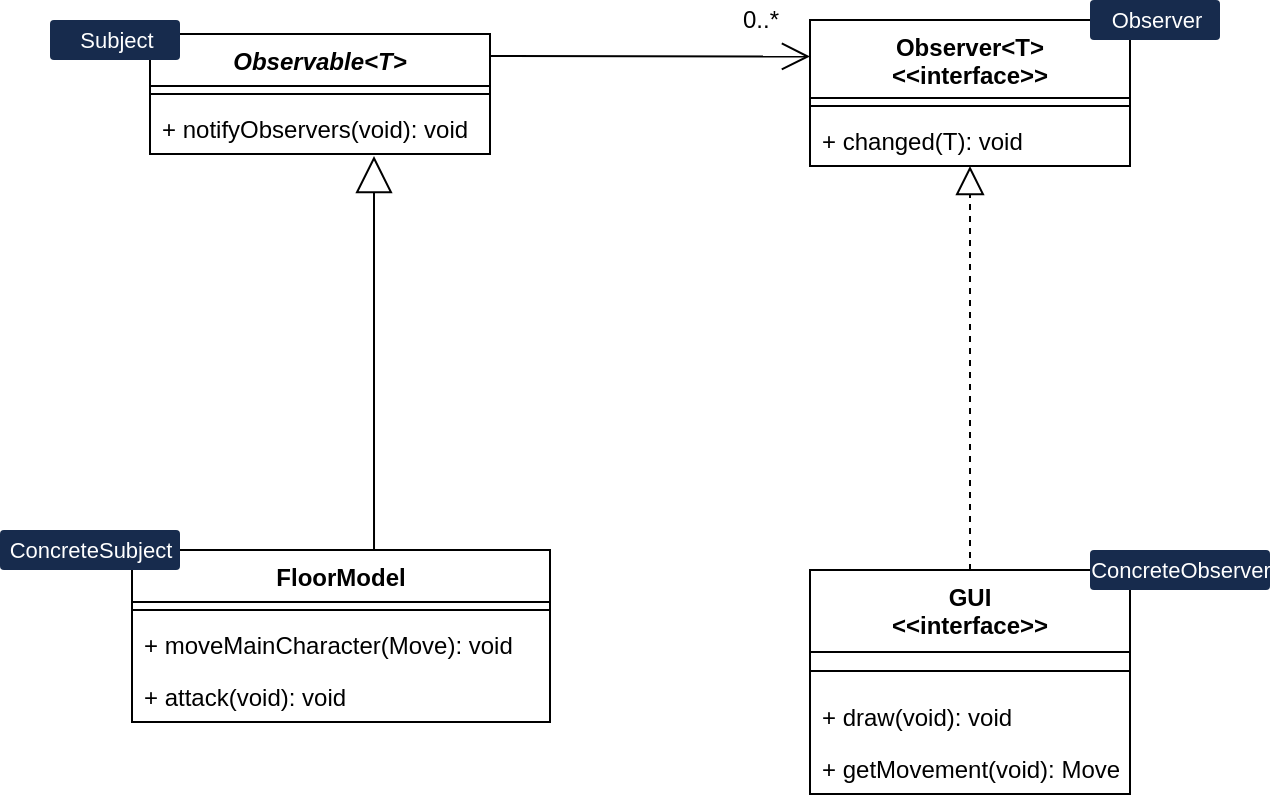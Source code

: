 <mxfile version="13.0.2" type="device"><diagram id="GNPSX96F40ZpwrbsqkOm" name="Page-1"><mxGraphModel dx="281" dy="457" grid="1" gridSize="10" guides="1" tooltips="1" connect="1" arrows="1" fold="1" page="1" pageScale="1" pageWidth="827" pageHeight="1169" math="0" shadow="0"><root><mxCell id="0"/><mxCell id="1" parent="0"/><mxCell id="YowKg-PpDjP37J7e65WC-39" value="" style="endArrow=block;endSize=16;endFill=0;html=1;exitX=0.579;exitY=0;exitDx=0;exitDy=0;exitPerimeter=0;" edge="1" parent="1" source="YowKg-PpDjP37J7e65WC-35"><mxGeometry x="0.125" y="60" width="160" relative="1" as="geometry"><mxPoint x="1282" y="840" as="sourcePoint"/><mxPoint x="1282" y="653" as="targetPoint"/><mxPoint as="offset"/></mxGeometry></mxCell><mxCell id="YowKg-PpDjP37J7e65WC-40" value="" style="endArrow=open;endFill=1;endSize=12;html=1;entryX=0;entryY=0.25;entryDx=0;entryDy=0;" edge="1" parent="1" target="YowKg-PpDjP37J7e65WC-47"><mxGeometry width="160" relative="1" as="geometry"><mxPoint x="1340" y="603" as="sourcePoint"/><mxPoint x="1497" y="611" as="targetPoint"/></mxGeometry></mxCell><mxCell id="YowKg-PpDjP37J7e65WC-42" value="" style="endArrow=block;dashed=1;endFill=0;endSize=12;html=1;entryX=0.5;entryY=1;entryDx=0;entryDy=0;exitX=0.5;exitY=0;exitDx=0;exitDy=0;" edge="1" parent="1" source="YowKg-PpDjP37J7e65WC-29" target="YowKg-PpDjP37J7e65WC-47"><mxGeometry width="160" relative="1" as="geometry"><mxPoint x="1120" y="700" as="sourcePoint"/><mxPoint x="1280" y="700" as="targetPoint"/></mxGeometry></mxCell><mxCell id="YowKg-PpDjP37J7e65WC-47" value="Observer&lt;T&gt;&#xA;&lt;&lt;interface&gt;&gt;" style="swimlane;fontStyle=1;align=center;verticalAlign=top;childLayout=stackLayout;horizontal=1;startSize=39;horizontalStack=0;resizeParent=1;resizeParentMax=0;resizeLast=0;collapsible=1;marginBottom=0;" vertex="1" parent="1"><mxGeometry x="1500" y="585" width="160" height="73" as="geometry"/></mxCell><mxCell id="YowKg-PpDjP37J7e65WC-49" value="" style="line;strokeWidth=1;fillColor=none;align=left;verticalAlign=middle;spacingTop=-1;spacingLeft=3;spacingRight=3;rotatable=0;labelPosition=right;points=[];portConstraint=eastwest;" vertex="1" parent="YowKg-PpDjP37J7e65WC-47"><mxGeometry y="39" width="160" height="8" as="geometry"/></mxCell><mxCell id="YowKg-PpDjP37J7e65WC-50" value="+ changed(T): void" style="text;strokeColor=none;fillColor=none;align=left;verticalAlign=top;spacingLeft=4;spacingRight=4;overflow=hidden;rotatable=0;points=[[0,0.5],[1,0.5]];portConstraint=eastwest;" vertex="1" parent="YowKg-PpDjP37J7e65WC-47"><mxGeometry y="47" width="160" height="26" as="geometry"/></mxCell><mxCell id="YowKg-PpDjP37J7e65WC-44" value="Observable&lt;T&gt;" style="swimlane;fontStyle=3;align=center;verticalAlign=top;childLayout=stackLayout;horizontal=1;startSize=26;horizontalStack=0;resizeParent=1;resizeParentMax=0;resizeLast=0;collapsible=1;marginBottom=0;" vertex="1" parent="1"><mxGeometry x="1170" y="592" width="170" height="60" as="geometry"/></mxCell><mxCell id="YowKg-PpDjP37J7e65WC-45" value="" style="line;strokeWidth=1;fillColor=none;align=left;verticalAlign=middle;spacingTop=-1;spacingLeft=3;spacingRight=3;rotatable=0;labelPosition=right;points=[];portConstraint=eastwest;" vertex="1" parent="YowKg-PpDjP37J7e65WC-44"><mxGeometry y="26" width="170" height="8" as="geometry"/></mxCell><mxCell id="YowKg-PpDjP37J7e65WC-46" value="+ notifyObservers(void): void" style="text;strokeColor=none;fillColor=none;align=left;verticalAlign=top;spacingLeft=4;spacingRight=4;overflow=hidden;rotatable=0;points=[[0,0.5],[1,0.5]];portConstraint=eastwest;" vertex="1" parent="YowKg-PpDjP37J7e65WC-44"><mxGeometry y="34" width="170" height="26" as="geometry"/></mxCell><mxCell id="YowKg-PpDjP37J7e65WC-35" value="FloorModel" style="swimlane;fontStyle=1;align=center;verticalAlign=top;childLayout=stackLayout;horizontal=1;startSize=26;horizontalStack=0;resizeParent=1;resizeParentMax=0;resizeLast=0;collapsible=1;marginBottom=0;" vertex="1" parent="1"><mxGeometry x="1161" y="850" width="209" height="86" as="geometry"/></mxCell><mxCell id="YowKg-PpDjP37J7e65WC-37" value="" style="line;strokeWidth=1;fillColor=none;align=left;verticalAlign=middle;spacingTop=-1;spacingLeft=3;spacingRight=3;rotatable=0;labelPosition=right;points=[];portConstraint=eastwest;" vertex="1" parent="YowKg-PpDjP37J7e65WC-35"><mxGeometry y="26" width="209" height="8" as="geometry"/></mxCell><mxCell id="YowKg-PpDjP37J7e65WC-38" value="+ moveMainCharacter(Move): void" style="text;strokeColor=none;fillColor=none;align=left;verticalAlign=top;spacingLeft=4;spacingRight=4;overflow=hidden;rotatable=0;points=[[0,0.5],[1,0.5]];portConstraint=eastwest;" vertex="1" parent="YowKg-PpDjP37J7e65WC-35"><mxGeometry y="34" width="209" height="26" as="geometry"/></mxCell><mxCell id="YowKg-PpDjP37J7e65WC-76" value="+ attack(void): void" style="text;strokeColor=none;fillColor=none;align=left;verticalAlign=top;spacingLeft=4;spacingRight=4;overflow=hidden;rotatable=0;points=[[0,0.5],[1,0.5]];portConstraint=eastwest;" vertex="1" parent="YowKg-PpDjP37J7e65WC-35"><mxGeometry y="60" width="209" height="26" as="geometry"/></mxCell><mxCell id="YowKg-PpDjP37J7e65WC-29" value="GUI&#xA;&lt;&lt;interface&gt;&gt;&#xA;" style="swimlane;fontStyle=1;align=center;verticalAlign=top;childLayout=stackLayout;horizontal=1;startSize=41;horizontalStack=0;resizeParent=1;resizeParentMax=0;resizeLast=0;collapsible=1;marginBottom=0;" vertex="1" parent="1"><mxGeometry x="1500" y="860" width="160" height="112" as="geometry"/></mxCell><mxCell id="YowKg-PpDjP37J7e65WC-30" value="" style="line;strokeWidth=1;fillColor=none;align=left;verticalAlign=middle;spacingTop=-1;spacingLeft=3;spacingRight=3;rotatable=0;labelPosition=right;points=[];portConstraint=eastwest;" vertex="1" parent="YowKg-PpDjP37J7e65WC-29"><mxGeometry y="41" width="160" height="19" as="geometry"/></mxCell><mxCell id="YowKg-PpDjP37J7e65WC-31" value="+ draw(void): void" style="text;strokeColor=none;fillColor=none;align=left;verticalAlign=top;spacingLeft=4;spacingRight=4;overflow=hidden;rotatable=0;points=[[0,0.5],[1,0.5]];portConstraint=eastwest;" vertex="1" parent="YowKg-PpDjP37J7e65WC-29"><mxGeometry y="60" width="160" height="26" as="geometry"/></mxCell><mxCell id="YowKg-PpDjP37J7e65WC-32" value="+ getMovement(void): Move" style="text;strokeColor=none;fillColor=none;align=left;verticalAlign=top;spacingLeft=4;spacingRight=4;overflow=hidden;rotatable=0;points=[[0,0.5],[1,0.5]];portConstraint=eastwest;" vertex="1" parent="YowKg-PpDjP37J7e65WC-29"><mxGeometry y="86" width="160" height="26" as="geometry"/></mxCell><mxCell id="YowKg-PpDjP37J7e65WC-60" value="Observer" style="rounded=1;arcSize=10;fillColor=#172B4D;strokeColor=none;html=1;fontSize=11;align=center;fontColor=#ffffff;fontStyle=0;fontSize=11" vertex="1" parent="1"><mxGeometry x="1640" y="575" width="65" height="20" as="geometry"/></mxCell><mxCell id="YowKg-PpDjP37J7e65WC-61" value="Subject" style="rounded=1;arcSize=10;fillColor=#172B4D;strokeColor=none;html=1;fontSize=11;align=center;fontColor=#ffffff;fontStyle=0;fontSize=11" vertex="1" parent="1"><mxGeometry x="1120" y="585" width="65" height="20" as="geometry"/></mxCell><mxCell id="YowKg-PpDjP37J7e65WC-62" value="ConcreteSubject" style="rounded=1;arcSize=10;fillColor=#172B4D;strokeColor=none;html=1;fontSize=11;align=center;fontColor=#ffffff;fontStyle=0;fontSize=11" vertex="1" parent="1"><mxGeometry x="1095" y="840" width="90" height="20" as="geometry"/></mxCell><mxCell id="YowKg-PpDjP37J7e65WC-63" value="ConcreteObserver" style="rounded=1;arcSize=10;fillColor=#172B4D;strokeColor=none;html=1;fontSize=11;align=center;fontColor=#ffffff;fontStyle=0;fontSize=11" vertex="1" parent="1"><mxGeometry x="1640" y="850" width="90" height="20" as="geometry"/></mxCell><mxCell id="YowKg-PpDjP37J7e65WC-75" value="0..*" style="text;html=1;align=center;verticalAlign=middle;resizable=0;points=[];autosize=1;" vertex="1" parent="1"><mxGeometry x="1460" y="575" width="30" height="20" as="geometry"/></mxCell></root></mxGraphModel></diagram></mxfile>